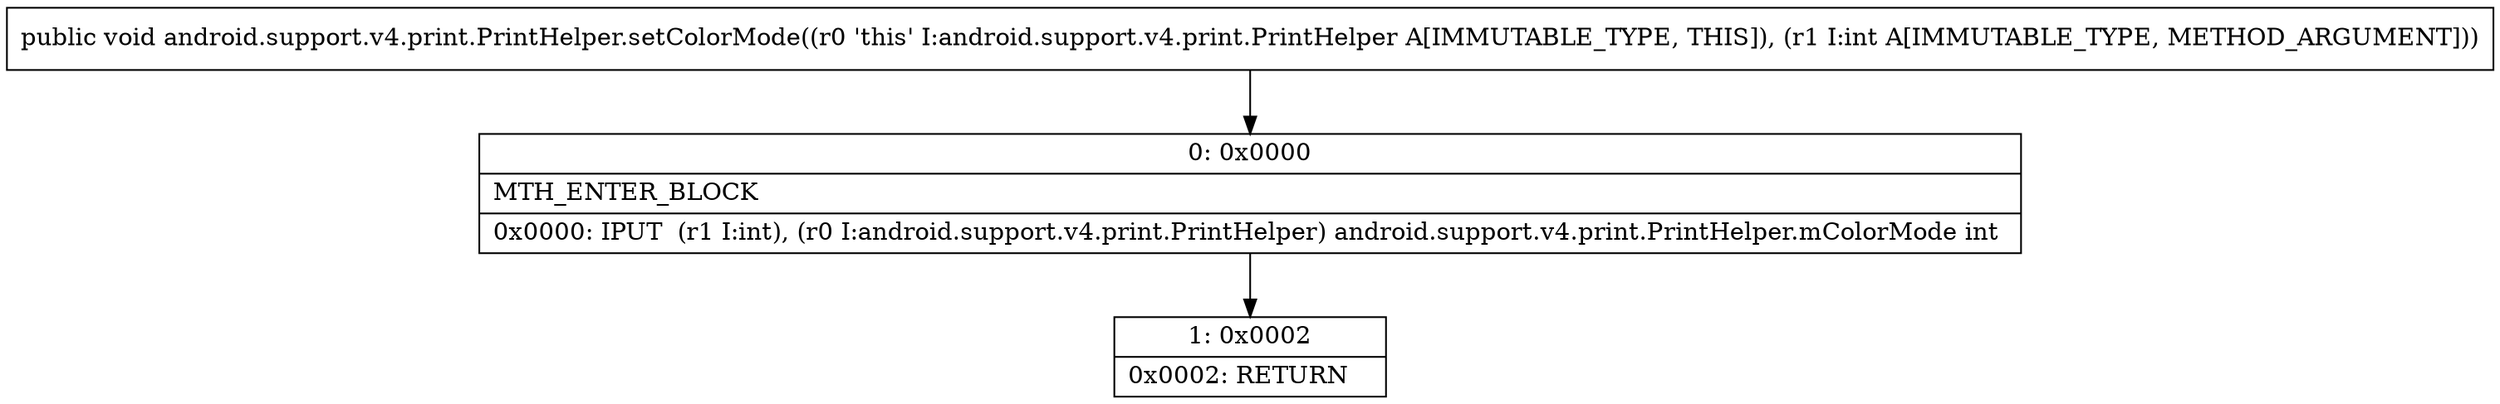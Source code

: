 digraph "CFG forandroid.support.v4.print.PrintHelper.setColorMode(I)V" {
Node_0 [shape=record,label="{0\:\ 0x0000|MTH_ENTER_BLOCK\l|0x0000: IPUT  (r1 I:int), (r0 I:android.support.v4.print.PrintHelper) android.support.v4.print.PrintHelper.mColorMode int \l}"];
Node_1 [shape=record,label="{1\:\ 0x0002|0x0002: RETURN   \l}"];
MethodNode[shape=record,label="{public void android.support.v4.print.PrintHelper.setColorMode((r0 'this' I:android.support.v4.print.PrintHelper A[IMMUTABLE_TYPE, THIS]), (r1 I:int A[IMMUTABLE_TYPE, METHOD_ARGUMENT])) }"];
MethodNode -> Node_0;
Node_0 -> Node_1;
}

